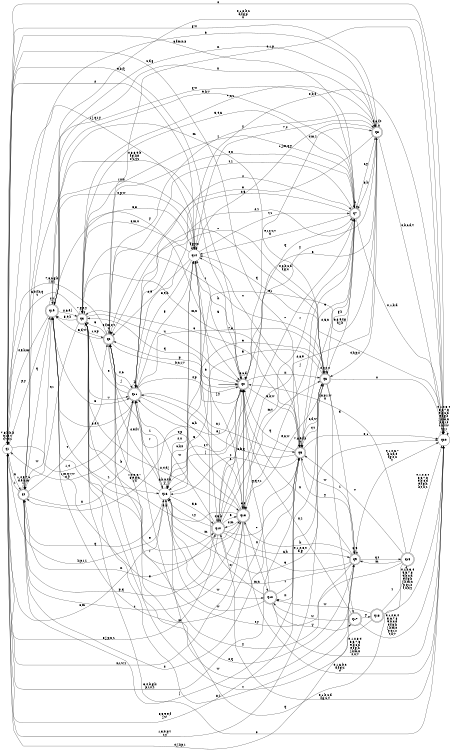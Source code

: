 digraph BlueStar {
__start0 [style = invis, shape = none, label = "", width = 0, height = 0];

rankdir=LR;
size="8,5";

s0 [style="rounded,filled", color="black", fillcolor="white" shape="doublecircle", label="q0"];
s1 [style="filled", color="black", fillcolor="white" shape="circle", label="q1"];
s2 [style="rounded,filled", color="black", fillcolor="white" shape="doublecircle", label="q2"];
s3 [style="rounded,filled", color="black", fillcolor="white" shape="doublecircle", label="q3"];
s4 [style="rounded,filled", color="black", fillcolor="white" shape="doublecircle", label="q4"];
s5 [style="rounded,filled", color="black", fillcolor="white" shape="doublecircle", label="q5"];
s6 [style="rounded,filled", color="black", fillcolor="white" shape="doublecircle", label="q6"];
s7 [style="rounded,filled", color="black", fillcolor="white" shape="doublecircle", label="q7"];
s8 [style="rounded,filled", color="black", fillcolor="white" shape="doublecircle", label="q8"];
s9 [style="rounded,filled", color="black", fillcolor="white" shape="doublecircle", label="q9"];
s10 [style="rounded,filled", color="black", fillcolor="white" shape="doublecircle", label="q10"];
s11 [style="rounded,filled", color="black", fillcolor="white" shape="doublecircle", label="q11"];
s12 [style="rounded,filled", color="black", fillcolor="white" shape="doublecircle", label="q12"];
s13 [style="rounded,filled", color="black", fillcolor="white" shape="doublecircle", label="q13"];
s14 [style="filled", color="black", fillcolor="white" shape="circle", label="q14"];
s15 [style="rounded,filled", color="black", fillcolor="white" shape="doublecircle", label="q15"];
s16 [style="filled", color="black", fillcolor="white" shape="circle", label="q16"];
s17 [style="rounded,filled", color="black", fillcolor="white" shape="doublecircle", label="q17"];
s18 [style="rounded,filled", color="black", fillcolor="white" shape="doublecircle", label="q18"];
s19 [style="rounded,filled", color="black", fillcolor="white" shape="doublecircle", label="q19"];
s20 [style="filled", color="black", fillcolor="white" shape="circle", label="q20"];
subgraph cluster_main { 
	graph [pad=".75", ranksep="0.15", nodesep="0.15"];
	 style=invis; 
	__start0 -> s0 [penwidth=2];
}
s0 -> s0 [label="0,c,d"];
s0 -> s1 [label="9,b,f,j"];
s0 -> s2 [label="p"];
s0 -> s3 [label="q"];
s0 -> s4 [label="1,2,3,6,7\n8,e,g,n\nr,u"];
s0 -> s5 [label="5,k,w"];
s0 -> s6 [label="x"];
s0 -> s7 [label="y"];
s0 -> s8 [label="4,m,z"];
s0 -> s13 [label="t"];
s0 -> s14 [label="h"];
s0 -> s16 [label="s,v"];
s1 -> s1 [label="7,8,b,h,k\nq,r,s,t\nu,v,x,z"];
s1 -> s4 [label="n"];
s1 -> s5 [label="c,d,g"];
s1 -> s6 [label="3,5,9,e,f\nj,w"];
s1 -> s11 [label="1,4"];
s1 -> s14 [label="2"];
s1 -> s16 [label="6,m"];
s1 -> s19 [label="p,y"];
s1 -> s20 [label="0"];
s2 -> s0 [label="b,n,r,v"];
s2 -> s1 [label="7,8,c,g,h\nj,k,z"];
s2 -> s2 [label="3,f,m,s,t\nu"];
s2 -> s3 [label="9"];
s2 -> s7 [label="e,x"];
s2 -> s8 [label="y"];
s2 -> s9 [label="2,q"];
s2 -> s11 [label="4,6"];
s2 -> s19 [label="5,d,w"];
s2 -> s20 [label="0,1,p"];
s3 -> s0 [label="u"];
s3 -> s1 [label="6,b,f,h,q\nt"];
s3 -> s2 [label="1,c,p"];
s3 -> s3 [label="7,g,s,y"];
s3 -> s4 [label="n,r"];
s3 -> s5 [label="m,x"];
s3 -> s7 [label="z"];
s3 -> s9 [label="w"];
s3 -> s10 [label="e"];
s3 -> s11 [label="v"];
s3 -> s13 [label="2,4,d,j"];
s3 -> s14 [label="3,8"];
s3 -> s19 [label="5,9,k"];
s3 -> s20 [label="0"];
s4 -> s0 [label="0,3,8,9,b\nf,g,k,n\ns,u,y,z"];
s4 -> s1 [label="r"];
s4 -> s2 [label="t"];
s4 -> s4 [label="1,4,5,7,c\nd,e,h,m\nv"];
s4 -> s5 [label="2"];
s4 -> s6 [label="j"];
s4 -> s8 [label="6"];
s4 -> s10 [label="p,q"];
s4 -> s11 [label="x"];
s4 -> s19 [label="w"];
s5 -> s0 [label="q"];
s5 -> s1 [label="3,4,b,g,k\np,r,s,z"];
s5 -> s3 [label="6"];
s5 -> s5 [label="7,8,9,f,h\nu"];
s5 -> s6 [label="c,d,w"];
s5 -> s7 [label="2,5,n"];
s5 -> s9 [label="y"];
s5 -> s11 [label="e,j"];
s5 -> s12 [label="x"];
s5 -> s14 [label="v"];
s5 -> s16 [label="t"];
s5 -> s19 [label="m"];
s5 -> s20 [label="0,1"];
s6 -> s1 [label="1,3,b,p,v\nx,y"];
s6 -> s2 [label="7"];
s6 -> s3 [label="r"];
s6 -> s5 [label="4,t"];
s6 -> s6 [label="2,c,s,u"];
s6 -> s7 [label="6,8,9,f,g\nh,j,k"];
s6 -> s9 [label="d"];
s6 -> s13 [label="e,n,w"];
s6 -> s14 [label="q"];
s6 -> s16 [label="5"];
s6 -> s17 [label="z"];
s6 -> s19 [label="m"];
s6 -> s20 [label="0"];
s7 -> s1 [label="8,f,m,n,p"];
s7 -> s2 [label="t,z"];
s7 -> s3 [label="3,4,6"];
s7 -> s4 [label="q,w"];
s7 -> s5 [label="9"];
s7 -> s6 [label="g,k"];
s7 -> s7 [label="h"];
s7 -> s8 [label="c,y"];
s7 -> s10 [label="7"];
s7 -> s11 [label="2,5"];
s7 -> s13 [label="j"];
s7 -> s14 [label="e,r,s,u,v\nx"];
s7 -> s20 [label="0,1,b,d"];
s8 -> s0 [label="9"];
s8 -> s1 [label="g,w"];
s8 -> s2 [label="8"];
s8 -> s3 [label="7,n,u"];
s8 -> s6 [label="4,h,p,s"];
s8 -> s7 [label="3,k"];
s8 -> s8 [label="5,6,f,t"];
s8 -> s11 [label="2,z"];
s8 -> s14 [label="1,j,m,q,y"];
s8 -> s16 [label="e,r"];
s8 -> s19 [label="x"];
s8 -> s20 [label="0,b,c,d,v"];
s9 -> s0 [label="x"];
s9 -> s1 [label="4,j,k,p,r"];
s9 -> s3 [label="8,z"];
s9 -> s5 [label="w"];
s9 -> s9 [label="5,9"];
s9 -> s10 [label="3"];
s9 -> s11 [label="y"];
s9 -> s13 [label="h"];
s9 -> s15 [label="q,t"];
s9 -> s16 [label="m,n"];
s9 -> s20 [label="0,1,2,6,7\nb,c,d,e\nf,g,s,u\nv"];
s10 -> s0 [label="s"];
s10 -> s1 [label="3,j,p,x,z"];
s10 -> s4 [label="n"];
s10 -> s5 [label="7"];
s10 -> s6 [label="m,t"];
s10 -> s7 [label="q"];
s10 -> s8 [label="2,8,e"];
s10 -> s9 [label="6,h"];
s10 -> s10 [label="4,5,k"];
s10 -> s11 [label="w"];
s10 -> s13 [label="9"];
s10 -> s16 [label="r,y"];
s10 -> s20 [label="0,1,b,c,d\nf,g,u,v"];
s11 -> s0 [label="4,p"];
s11 -> s1 [label="1,m,q,v,w\nx,y"];
s11 -> s2 [label="j"];
s11 -> s3 [label="9"];
s11 -> s5 [label="n,r"];
s11 -> s6 [label="7,8"];
s11 -> s7 [label="s"];
s11 -> s11 [label="k"];
s11 -> s13 [label="6,h"];
s11 -> s14 [label="5"];
s11 -> s16 [label="z"];
s11 -> s19 [label="3,e,t"];
s11 -> s20 [label="0,2,b,c,d\nf,g,u"];
s12 -> s0 [label="p,q,t,z"];
s12 -> s5 [label="r"];
s12 -> s14 [label="x"];
s12 -> s16 [label="w"];
s12 -> s17 [label="y"];
s12 -> s20 [label="0,1,2,3,4\n5,6,7,8\n9,b,c,d\ne,f,g,h\nj,k,m,n\ns,u,v"];
s13 -> s0 [label="8,h,q"];
s13 -> s1 [label="n,r,w,z"];
s13 -> s2 [label="4,p"];
s13 -> s3 [label="9,k"];
s13 -> s4 [label="t"];
s13 -> s7 [label="7"];
s13 -> s10 [label="2,m"];
s13 -> s11 [label="5"];
s13 -> s12 [label="x"];
s13 -> s13 [label="3,s"];
s13 -> s14 [label="j,y"];
s13 -> s19 [label="e"];
s13 -> s20 [label="0,1,6,b,c\nd,f,g,u\nv"];
s14 -> s0 [label="5"];
s14 -> s1 [label="1,j,q,r,y"];
s14 -> s2 [label="2,e"];
s14 -> s3 [label="8,m,u"];
s14 -> s7 [label="t,z"];
s14 -> s8 [label="7,s"];
s14 -> s10 [label="6"];
s14 -> s11 [label="3,9,h"];
s14 -> s14 [label="f,g,v,x"];
s14 -> s16 [label="c,k,n"];
s14 -> s19 [label="4,p,w"];
s14 -> s20 [label="0,b,d"];
s15 -> s0 [label="j,n,p,r,w\nx"];
s15 -> s2 [label="s,y"];
s15 -> s5 [label="v"];
s15 -> s9 [label="m"];
s15 -> s16 [label="q"];
s15 -> s20 [label="0,1,2,3,4\n5,6,7,8\n9,b,c,d\ne,f,g,h\nk,t,u,z"];
s16 -> s0 [label="j"];
s16 -> s1 [label="k,p,r,z"];
s16 -> s2 [label="4,e,f,v"];
s16 -> s3 [label="b"];
s16 -> s4 [label="q"];
s16 -> s6 [label="9"];
s16 -> s10 [label="5,6"];
s16 -> s11 [label="7"];
s16 -> s12 [label="w"];
s16 -> s13 [label="m"];
s16 -> s14 [label="s,u"];
s16 -> s16 [label="3,h,n,t,x\ny"];
s16 -> s20 [label="0,1,2,8,c\nd,g"];
s17 -> s0 [label="x,z"];
s17 -> s12 [label="w"];
s17 -> s18 [label="y"];
s17 -> s20 [label="0,1,2,3,4\n5,6,7,8\n9,b,c,d\ne,f,g,h\nj,k,m,n\np,q,r,s\nt,u,v"];
s18 -> s2 [label="v"];
s18 -> s12 [label="w"];
s18 -> s15 [label="z"];
s18 -> s20 [label="0,1,2,3,4\n5,6,7,8\n9,b,c,d\ne,f,g,h\nj,k,m,n\np,q,r,s\nt,u,x,y"];
s19 -> s0 [label="y"];
s19 -> s1 [label="4,5,k,m"];
s19 -> s3 [label="2,6,e,j"];
s19 -> s4 [label="q"];
s19 -> s7 [label="9,h,v"];
s19 -> s8 [label="n"];
s19 -> s11 [label="3"];
s19 -> s13 [label="7"];
s19 -> s14 [label="r,w,x"];
s19 -> s16 [label="z"];
s19 -> s19 [label="s,t"];
s19 -> s20 [label="0,1,8,b,c\nd,f,g,p\nu"];
s20 -> s20 [label="0,1,2,3,4\n5,6,7,8\n9,b,c,d\ne,f,g,h\nj,k,m,n\np,q,r,s\nt,u,v,w\nx,y,z"];

}